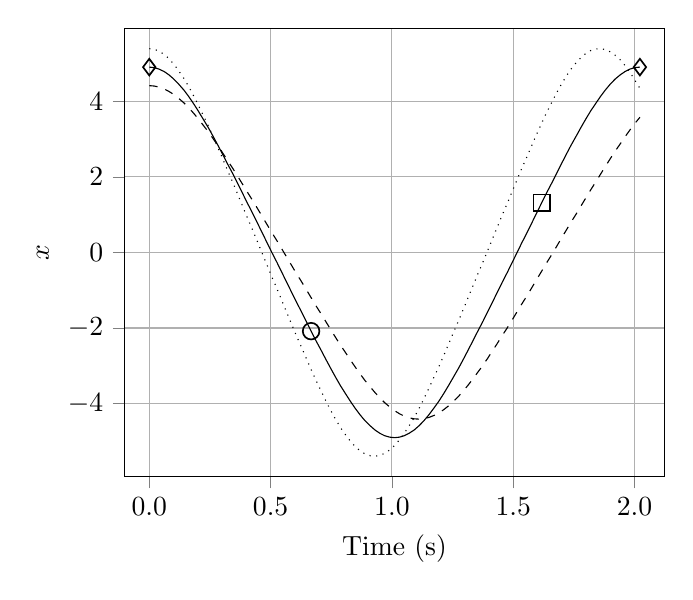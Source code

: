 % This file was created by matplotlib2tikz v0.6.13.
\begin{tikzpicture}

\begin{axis}[
xlabel={Time (s)},
ylabel={$x$},
xmin=-0.101, xmax=2.123,
ymin=-5.93, ymax=5.93,
xtick={-0.5,0,0.5,1,1.5,2,2.5},
xticklabels={,$0.0$,$0.5$,$1.0$,$1.5$,$2.0$,},
ytick={-6,-4,-2,0,2,4,6},
yticklabels={,$-4$,$-2$,$0$,$2$,$4$,},
tick align=outside,
tick pos=left,
xmajorgrids,
x grid style={white!69.02!black},
ymajorgrids,
y grid style={white!69.02!black}
]
\addplot [black, forget plot]
table {%
0 4.901
0.02 4.888
0.04 4.849
0.061 4.785
0.081 4.697
0.101 4.585
0.121 4.452
0.142 4.299
0.162 4.128
0.182 3.941
0.202 3.74
0.222 3.527
0.243 3.304
0.263 3.071
0.283 2.832
0.303 2.586
0.323 2.336
0.344 2.083
0.364 1.826
0.384 1.568
0.404 1.308
0.425 1.047
0.445 0.786
0.465 0.524
0.485 0.262
0.505 -1.923e-06
0.526 -0.262
0.546 -0.524
0.566 -0.786
0.586 -1.047
0.606 -1.308
0.627 -1.568
0.647 -1.826
0.667 -2.083
0.687 -2.336
0.708 -2.586
0.728 -2.832
0.748 -3.071
0.768 -3.304
0.788 -3.527
0.809 -3.74
0.829 -3.941
0.849 -4.128
0.869 -4.299
0.889 -4.452
0.91 -4.585
0.93 -4.697
0.95 -4.785
0.97 -4.849
0.991 -4.888
1.011 -4.901
1.031 -4.888
1.051 -4.849
1.071 -4.785
1.092 -4.697
1.112 -4.585
1.132 -4.452
1.152 -4.299
1.172 -4.128
1.193 -3.941
1.213 -3.74
1.233 -3.527
1.253 -3.304
1.274 -3.071
1.294 -2.832
1.314 -2.586
1.334 -2.336
1.354 -2.083
1.375 -1.826
1.395 -1.568
1.415 -1.308
1.435 -1.047
1.455 -0.786
1.476 -0.524
1.496 -0.262
1.516 5.735e-06
1.536 0.262
1.557 0.524
1.577 0.786
1.597 1.048
1.617 1.308
1.637 1.568
1.658 1.826
1.678 2.083
1.698 2.336
1.718 2.586
1.738 2.832
1.759 3.071
1.779 3.304
1.799 3.527
1.819 3.74
1.84 3.941
1.86 4.128
1.88 4.299
1.9 4.452
1.92 4.585
1.941 4.697
1.961 4.785
1.981 4.849
2.001 4.888
2.022 4.901
};
\addplot [black, dashed, forget plot]
table {%
0 4.411
0.02 4.401
0.04 4.372
0.061 4.325
0.081 4.259
0.101 4.175
0.121 4.075
0.142 3.96
0.162 3.83
0.182 3.687
0.202 3.532
0.222 3.367
0.243 3.193
0.263 3.011
0.283 2.822
0.303 2.627
0.323 2.427
0.344 2.224
0.364 2.017
0.384 1.808
0.404 1.597
0.425 1.384
0.445 1.171
0.465 0.956
0.485 0.741
0.505 0.526
0.526 0.31
0.546 0.094
0.566 -0.122
0.586 -0.338
0.606 -0.554
0.627 -0.769
0.647 -0.984
0.667 -1.198
0.687 -1.412
0.708 -1.625
0.728 -1.835
0.748 -2.044
0.768 -2.251
0.788 -2.454
0.809 -2.653
0.829 -2.847
0.849 -3.035
0.869 -3.216
0.889 -3.389
0.91 -3.553
0.93 -3.706
0.95 -3.847
0.97 -3.975
0.991 -4.089
1.011 -4.187
1.031 -4.268
1.051 -4.332
1.071 -4.377
1.092 -4.403
1.112 -4.411
1.132 -4.398
1.152 -4.367
1.172 -4.317
1.193 -4.249
1.213 -4.163
1.233 -4.061
1.253 -3.943
1.274 -3.812
1.294 -3.667
1.314 -3.511
1.334 -3.345
1.354 -3.17
1.375 -2.987
1.395 -2.797
1.415 -2.601
1.435 -2.401
1.455 -2.197
1.476 -1.99
1.496 -1.781
1.516 -1.569
1.536 -1.357
1.557 -1.143
1.577 -0.928
1.597 -0.713
1.617 -0.498
1.637 -0.282
1.658 -0.066
1.678 0.15
1.698 0.366
1.718 0.582
1.738 0.797
1.759 1.012
1.779 1.226
1.799 1.44
1.819 1.652
1.84 1.863
1.86 2.071
1.88 2.277
1.9 2.48
1.92 2.678
1.941 2.871
1.961 3.059
1.981 3.239
2.001 3.411
2.022 3.573
};
\addplot [black, dotted, forget plot]
table {%
0 5.391
0.02 5.374
0.04 5.323
0.061 5.239
0.081 5.124
0.101 4.979
0.121 4.807
0.142 4.61
0.162 4.391
0.182 4.153
0.202 3.899
0.222 3.631
0.243 3.352
0.263 3.064
0.283 2.769
0.303 2.468
0.323 2.163
0.344 1.855
0.364 1.545
0.384 1.233
0.404 0.921
0.425 0.608
0.445 0.295
0.465 -0.018
0.485 -0.331
0.505 -0.645
0.526 -0.957
0.546 -1.27
0.566 -1.581
0.586 -1.891
0.606 -2.198
0.627 -2.503
0.647 -2.803
0.667 -3.098
0.687 -3.385
0.708 -3.663
0.728 -3.93
0.748 -4.182
0.768 -4.418
0.788 -4.634
0.809 -4.828
0.829 -4.997
0.849 -5.139
0.869 -5.25
0.889 -5.331
0.91 -5.378
0.93 -5.391
0.95 -5.37
0.97 -5.315
0.991 -5.227
1.011 -5.108
1.031 -4.96
1.051 -4.785
1.071 -4.586
1.092 -4.365
1.112 -4.125
1.132 -3.869
1.152 -3.6
1.172 -3.319
1.193 -3.03
1.213 -2.734
1.233 -2.433
1.253 -2.127
1.274 -1.819
1.294 -1.509
1.314 -1.197
1.334 -0.885
1.354 -0.572
1.375 -0.259
1.395 0.055
1.415 0.368
1.435 0.681
1.455 0.994
1.476 1.306
1.496 1.617
1.516 1.927
1.536 2.234
1.557 2.538
1.577 2.838
1.597 3.132
1.617 3.418
1.637 3.695
1.658 3.96
1.678 4.21
1.698 4.444
1.718 4.658
1.738 4.849
1.759 5.015
1.779 5.153
1.799 5.261
1.819 5.338
1.84 5.381
1.86 5.39
1.88 5.365
1.9 5.306
1.92 5.215
1.941 5.093
1.961 4.941
1.981 4.763
2.001 4.561
2.022 4.338
};
\addplot [semithick, black, mark=diamond, mark size=3, mark options={solid,fill opacity=0}, only marks, forget plot]
table {%
0 4.901
};
\addplot [semithick, black, mark=diamond, mark size=3, mark options={solid,fill opacity=0}, only marks, forget plot]
table {%
2.022 4.901
};
\addplot [semithick, black, mark=square, mark size=3, mark options={solid,fill opacity=0}, only marks, forget plot]
table {%
1.617 1.308
};
\addplot [semithick, black, mark=*, mark size=3, mark options={solid,fill opacity=0}, only marks, forget plot]
table {%
0.667 -2.083
};
% \path [draw=black, fill opacity=0] (axis cs:0,-5.93)
% --(axis cs:0,5.93);

% \path [draw=black, fill opacity=0] (axis cs:1,-5.93)
% --(axis cs:1,5.93);

% \path [draw=black, fill opacity=0] (axis cs:-0.101,0)
% --(axis cs:2.123,0);

% \path [draw=black, fill opacity=0] (axis cs:-0.101,1)
% --(axis cs:2.123,1);

\end{axis}

\end{tikzpicture}
